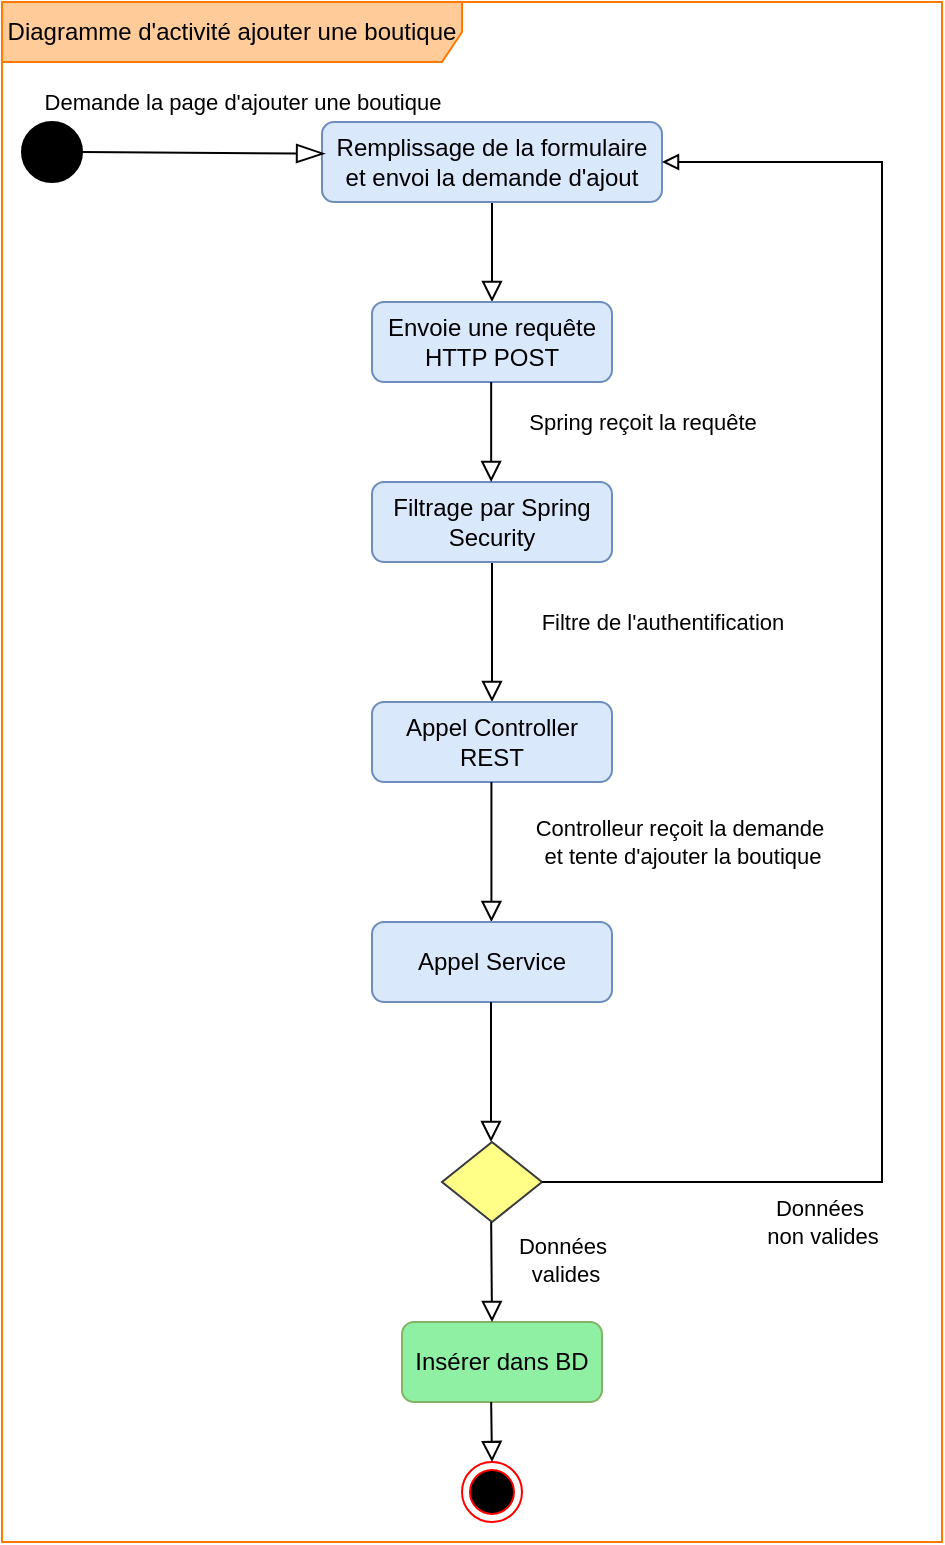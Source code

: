 <mxfile version="24.7.14">
  <diagram name="Page-1" id="q_UBp8_0X8ESd24AhM2i">
    <mxGraphModel dx="717" dy="540" grid="1" gridSize="10" guides="1" tooltips="1" connect="1" arrows="1" fold="1" page="1" pageScale="1" pageWidth="850" pageHeight="1100" math="0" shadow="0">
      <root>
        <mxCell id="0" />
        <mxCell id="1" parent="0" />
        <mxCell id="pGI4vGsXoLV3_2QaF3hQ-1" value="" style="rounded=0;html=1;jettySize=auto;orthogonalLoop=1;fontSize=11;endArrow=block;endFill=0;endSize=8;strokeWidth=1;shadow=0;labelBackgroundColor=none;entryX=0.5;entryY=0;entryDx=0;entryDy=0;" edge="1" parent="1" source="pGI4vGsXoLV3_2QaF3hQ-3" target="pGI4vGsXoLV3_2QaF3hQ-24">
          <mxGeometry relative="1" as="geometry">
            <mxPoint x="220" y="170" as="targetPoint" />
          </mxGeometry>
        </mxCell>
        <mxCell id="pGI4vGsXoLV3_2QaF3hQ-2" value="&lt;font style=&quot;font-size: 11px;&quot;&gt;Spring reçoit la requête&lt;/font&gt;" style="edgeLabel;html=1;align=center;verticalAlign=middle;resizable=0;points=[];" vertex="1" connectable="0" parent="pGI4vGsXoLV3_2QaF3hQ-1">
          <mxGeometry x="-0.366" y="-1" relative="1" as="geometry">
            <mxPoint x="76" y="94" as="offset" />
          </mxGeometry>
        </mxCell>
        <mxCell id="pGI4vGsXoLV3_2QaF3hQ-3" value="Remplissage de la formulaire et envoi la demande d&#39;ajout" style="rounded=1;whiteSpace=wrap;html=1;fontSize=12;glass=0;strokeWidth=1;shadow=0;fillColor=#dae8fc;strokeColor=#6c8ebf;" vertex="1" parent="1">
          <mxGeometry x="160" y="80" width="170" height="40" as="geometry" />
        </mxCell>
        <mxCell id="pGI4vGsXoLV3_2QaF3hQ-4" value="Filtre de l&#39;authentification" style="rounded=0;html=1;jettySize=auto;orthogonalLoop=1;fontSize=11;endArrow=block;endFill=0;endSize=8;strokeWidth=1;shadow=0;labelBackgroundColor=none;exitX=0.5;exitY=1;exitDx=0;exitDy=0;entryX=0.5;entryY=0;entryDx=0;entryDy=0;" edge="1" parent="1" source="pGI4vGsXoLV3_2QaF3hQ-5" target="pGI4vGsXoLV3_2QaF3hQ-13">
          <mxGeometry x="-0.143" y="85" relative="1" as="geometry">
            <mxPoint as="offset" />
            <mxPoint x="220" y="374.17" as="sourcePoint" />
            <mxPoint x="220" y="404.17" as="targetPoint" />
          </mxGeometry>
        </mxCell>
        <mxCell id="pGI4vGsXoLV3_2QaF3hQ-5" value="Filtrage par Spring Security" style="rounded=1;whiteSpace=wrap;html=1;fontSize=12;glass=0;strokeWidth=1;shadow=0;fillColor=#dae8fc;strokeColor=#6c8ebf;" vertex="1" parent="1">
          <mxGeometry x="185" y="260" width="120" height="40" as="geometry" />
        </mxCell>
        <mxCell id="pGI4vGsXoLV3_2QaF3hQ-8" value="" style="rhombus;whiteSpace=wrap;html=1;shadow=0;fontFamily=Helvetica;fontSize=12;align=center;strokeWidth=1;spacing=6;spacingTop=-4;fillColor=#ffff88;strokeColor=#36393d;" vertex="1" parent="1">
          <mxGeometry x="220" y="590" width="50" height="40" as="geometry" />
        </mxCell>
        <mxCell id="pGI4vGsXoLV3_2QaF3hQ-9" value="Insérer dans BD" style="rounded=1;whiteSpace=wrap;html=1;fontSize=12;glass=0;strokeWidth=1;shadow=0;strokeColor=#82b366;fillColor=#8ff0a4;" vertex="1" parent="1">
          <mxGeometry x="200" y="680" width="100" height="40" as="geometry" />
        </mxCell>
        <mxCell id="pGI4vGsXoLV3_2QaF3hQ-11" value="" style="ellipse;fillColor=strokeColor;html=1;" vertex="1" parent="1">
          <mxGeometry x="10" y="80" width="30" height="30" as="geometry" />
        </mxCell>
        <mxCell id="pGI4vGsXoLV3_2QaF3hQ-12" value="&lt;font style=&quot;font-size: 11px;&quot;&gt;Demande la page d&#39;ajouter une boutique&lt;br&gt;&lt;/font&gt;" style="endArrow=blockThin;endSize=12;html=1;rounded=0;entryX=0.009;entryY=0.396;entryDx=0;entryDy=0;entryPerimeter=0;exitX=1;exitY=0.5;exitDx=0;exitDy=0;endFill=0;" edge="1" parent="1" source="pGI4vGsXoLV3_2QaF3hQ-11" target="pGI4vGsXoLV3_2QaF3hQ-3">
          <mxGeometry x="0.319" y="26" width="160" relative="1" as="geometry">
            <mxPoint x="50" y="94.71" as="sourcePoint" />
            <mxPoint x="120" y="95" as="targetPoint" />
            <mxPoint as="offset" />
          </mxGeometry>
        </mxCell>
        <mxCell id="pGI4vGsXoLV3_2QaF3hQ-13" value="Appel Controller REST" style="rounded=1;whiteSpace=wrap;html=1;fontSize=12;glass=0;strokeWidth=1;shadow=0;fillColor=#dae8fc;strokeColor=#6c8ebf;" vertex="1" parent="1">
          <mxGeometry x="185" y="370" width="120" height="40" as="geometry" />
        </mxCell>
        <mxCell id="pGI4vGsXoLV3_2QaF3hQ-14" value="&lt;div style=&quot;&quot;&gt;&lt;font style=&quot;font-size: 11px;&quot;&gt;Controlleur reçoit la demande&amp;nbsp;&lt;/font&gt;&lt;/div&gt;&lt;div style=&quot;&quot;&gt;&lt;font style=&quot;font-size: 11px;&quot;&gt;et tente d&#39;ajouter la boutique&lt;br&gt;&lt;/font&gt;&lt;/div&gt;" style="rounded=0;html=1;jettySize=auto;orthogonalLoop=1;fontSize=11;endArrow=block;endFill=0;endSize=8;strokeWidth=1;shadow=0;labelBackgroundColor=none;exitX=0.5;exitY=1;exitDx=0;exitDy=0;" edge="1" parent="1">
          <mxGeometry x="-0.143" y="95" relative="1" as="geometry">
            <mxPoint as="offset" />
            <mxPoint x="244.71" y="410" as="sourcePoint" />
            <mxPoint x="244.71" y="480.0" as="targetPoint" />
          </mxGeometry>
        </mxCell>
        <mxCell id="pGI4vGsXoLV3_2QaF3hQ-15" value="Appel Service" style="rounded=1;whiteSpace=wrap;html=1;fontSize=12;glass=0;strokeWidth=1;shadow=0;fillColor=#dae8fc;strokeColor=#6c8ebf;" vertex="1" parent="1">
          <mxGeometry x="185" y="480.0" width="120" height="40" as="geometry" />
        </mxCell>
        <mxCell id="pGI4vGsXoLV3_2QaF3hQ-19" value="" style="ellipse;html=1;shape=endState;fillColor=#000000;strokeColor=#ff0000;" vertex="1" parent="1">
          <mxGeometry x="230" y="750" width="30" height="30" as="geometry" />
        </mxCell>
        <mxCell id="pGI4vGsXoLV3_2QaF3hQ-21" value="Diagramme d&#39;activité ajouter une boutique" style="shape=umlFrame;whiteSpace=wrap;html=1;pointerEvents=0;width=230;height=30;fillColor=#ffcc99;strokeColor=#ff7800;" vertex="1" parent="1">
          <mxGeometry y="20" width="470" height="770" as="geometry" />
        </mxCell>
        <mxCell id="pGI4vGsXoLV3_2QaF3hQ-24" value="Envoie une requête HTTP POST" style="rounded=1;whiteSpace=wrap;html=1;fontSize=12;glass=0;strokeWidth=1;shadow=0;fillColor=#dae8fc;strokeColor=#6c8ebf;" vertex="1" parent="1">
          <mxGeometry x="185" y="170" width="120" height="40" as="geometry" />
        </mxCell>
        <mxCell id="pGI4vGsXoLV3_2QaF3hQ-25" value="" style="rounded=0;html=1;jettySize=auto;orthogonalLoop=1;fontSize=11;endArrow=block;endFill=0;endSize=8;strokeWidth=1;shadow=0;labelBackgroundColor=none;entryX=0.5;entryY=0;entryDx=0;entryDy=0;" edge="1" parent="1">
          <mxGeometry relative="1" as="geometry">
            <mxPoint x="244.58" y="260" as="targetPoint" />
            <mxPoint x="244.58" y="210" as="sourcePoint" />
          </mxGeometry>
        </mxCell>
        <mxCell id="pGI4vGsXoLV3_2QaF3hQ-29" value="" style="rounded=0;html=1;jettySize=auto;orthogonalLoop=1;fontSize=11;endArrow=block;endFill=0;endSize=8;strokeWidth=1;shadow=0;labelBackgroundColor=none;exitX=0.5;exitY=1;exitDx=0;exitDy=0;" edge="1" parent="1">
          <mxGeometry x="-0.143" y="95" relative="1" as="geometry">
            <mxPoint as="offset" />
            <mxPoint x="244.5" y="520" as="sourcePoint" />
            <mxPoint x="244.5" y="590" as="targetPoint" />
          </mxGeometry>
        </mxCell>
        <mxCell id="pGI4vGsXoLV3_2QaF3hQ-34" value="" style="rounded=0;html=1;jettySize=auto;orthogonalLoop=1;fontSize=11;endArrow=block;endFill=0;endSize=8;strokeWidth=1;shadow=0;labelBackgroundColor=none;exitX=0.5;exitY=1;exitDx=0;exitDy=0;" edge="1" parent="1">
          <mxGeometry x="-0.143" y="95" relative="1" as="geometry">
            <mxPoint as="offset" />
            <mxPoint x="244.58" y="630" as="sourcePoint" />
            <mxPoint x="245" y="680" as="targetPoint" />
          </mxGeometry>
        </mxCell>
        <mxCell id="pGI4vGsXoLV3_2QaF3hQ-38" value="&lt;div&gt;Données&lt;/div&gt;&lt;div&gt;&amp;nbsp;valides&lt;/div&gt;" style="edgeLabel;html=1;align=center;verticalAlign=middle;resizable=0;points=[];" vertex="1" connectable="0" parent="pGI4vGsXoLV3_2QaF3hQ-34">
          <mxGeometry x="-0.24" relative="1" as="geometry">
            <mxPoint x="35" as="offset" />
          </mxGeometry>
        </mxCell>
        <mxCell id="pGI4vGsXoLV3_2QaF3hQ-35" value="" style="rounded=0;html=1;jettySize=auto;orthogonalLoop=1;fontSize=11;endArrow=block;endFill=0;endSize=8;strokeWidth=1;shadow=0;labelBackgroundColor=none;exitX=0.5;exitY=1;exitDx=0;exitDy=0;" edge="1" parent="1">
          <mxGeometry x="-0.143" y="95" relative="1" as="geometry">
            <mxPoint as="offset" />
            <mxPoint x="244.58" y="720" as="sourcePoint" />
            <mxPoint x="245" y="750" as="targetPoint" />
          </mxGeometry>
        </mxCell>
        <mxCell id="pGI4vGsXoLV3_2QaF3hQ-36" style="edgeStyle=orthogonalEdgeStyle;rounded=0;orthogonalLoop=1;jettySize=auto;html=1;exitX=1;exitY=0.5;exitDx=0;exitDy=0;endArrow=none;endFill=0;startArrow=block;startFill=0;sourcePerimeterSpacing=8;targetPerimeterSpacing=7;" edge="1" parent="1" source="pGI4vGsXoLV3_2QaF3hQ-3">
          <mxGeometry relative="1" as="geometry">
            <mxPoint x="270" y="610" as="targetPoint" />
            <Array as="points">
              <mxPoint x="440" y="100" />
              <mxPoint x="440" y="610" />
            </Array>
          </mxGeometry>
        </mxCell>
        <mxCell id="pGI4vGsXoLV3_2QaF3hQ-37" value="&lt;div&gt;Données&amp;nbsp;&lt;/div&gt;&lt;div&gt;non valides&lt;/div&gt;" style="edgeLabel;html=1;align=center;verticalAlign=middle;resizable=0;points=[];" vertex="1" connectable="0" parent="pGI4vGsXoLV3_2QaF3hQ-36">
          <mxGeometry x="0.711" y="5" relative="1" as="geometry">
            <mxPoint x="26" y="15" as="offset" />
          </mxGeometry>
        </mxCell>
      </root>
    </mxGraphModel>
  </diagram>
</mxfile>
